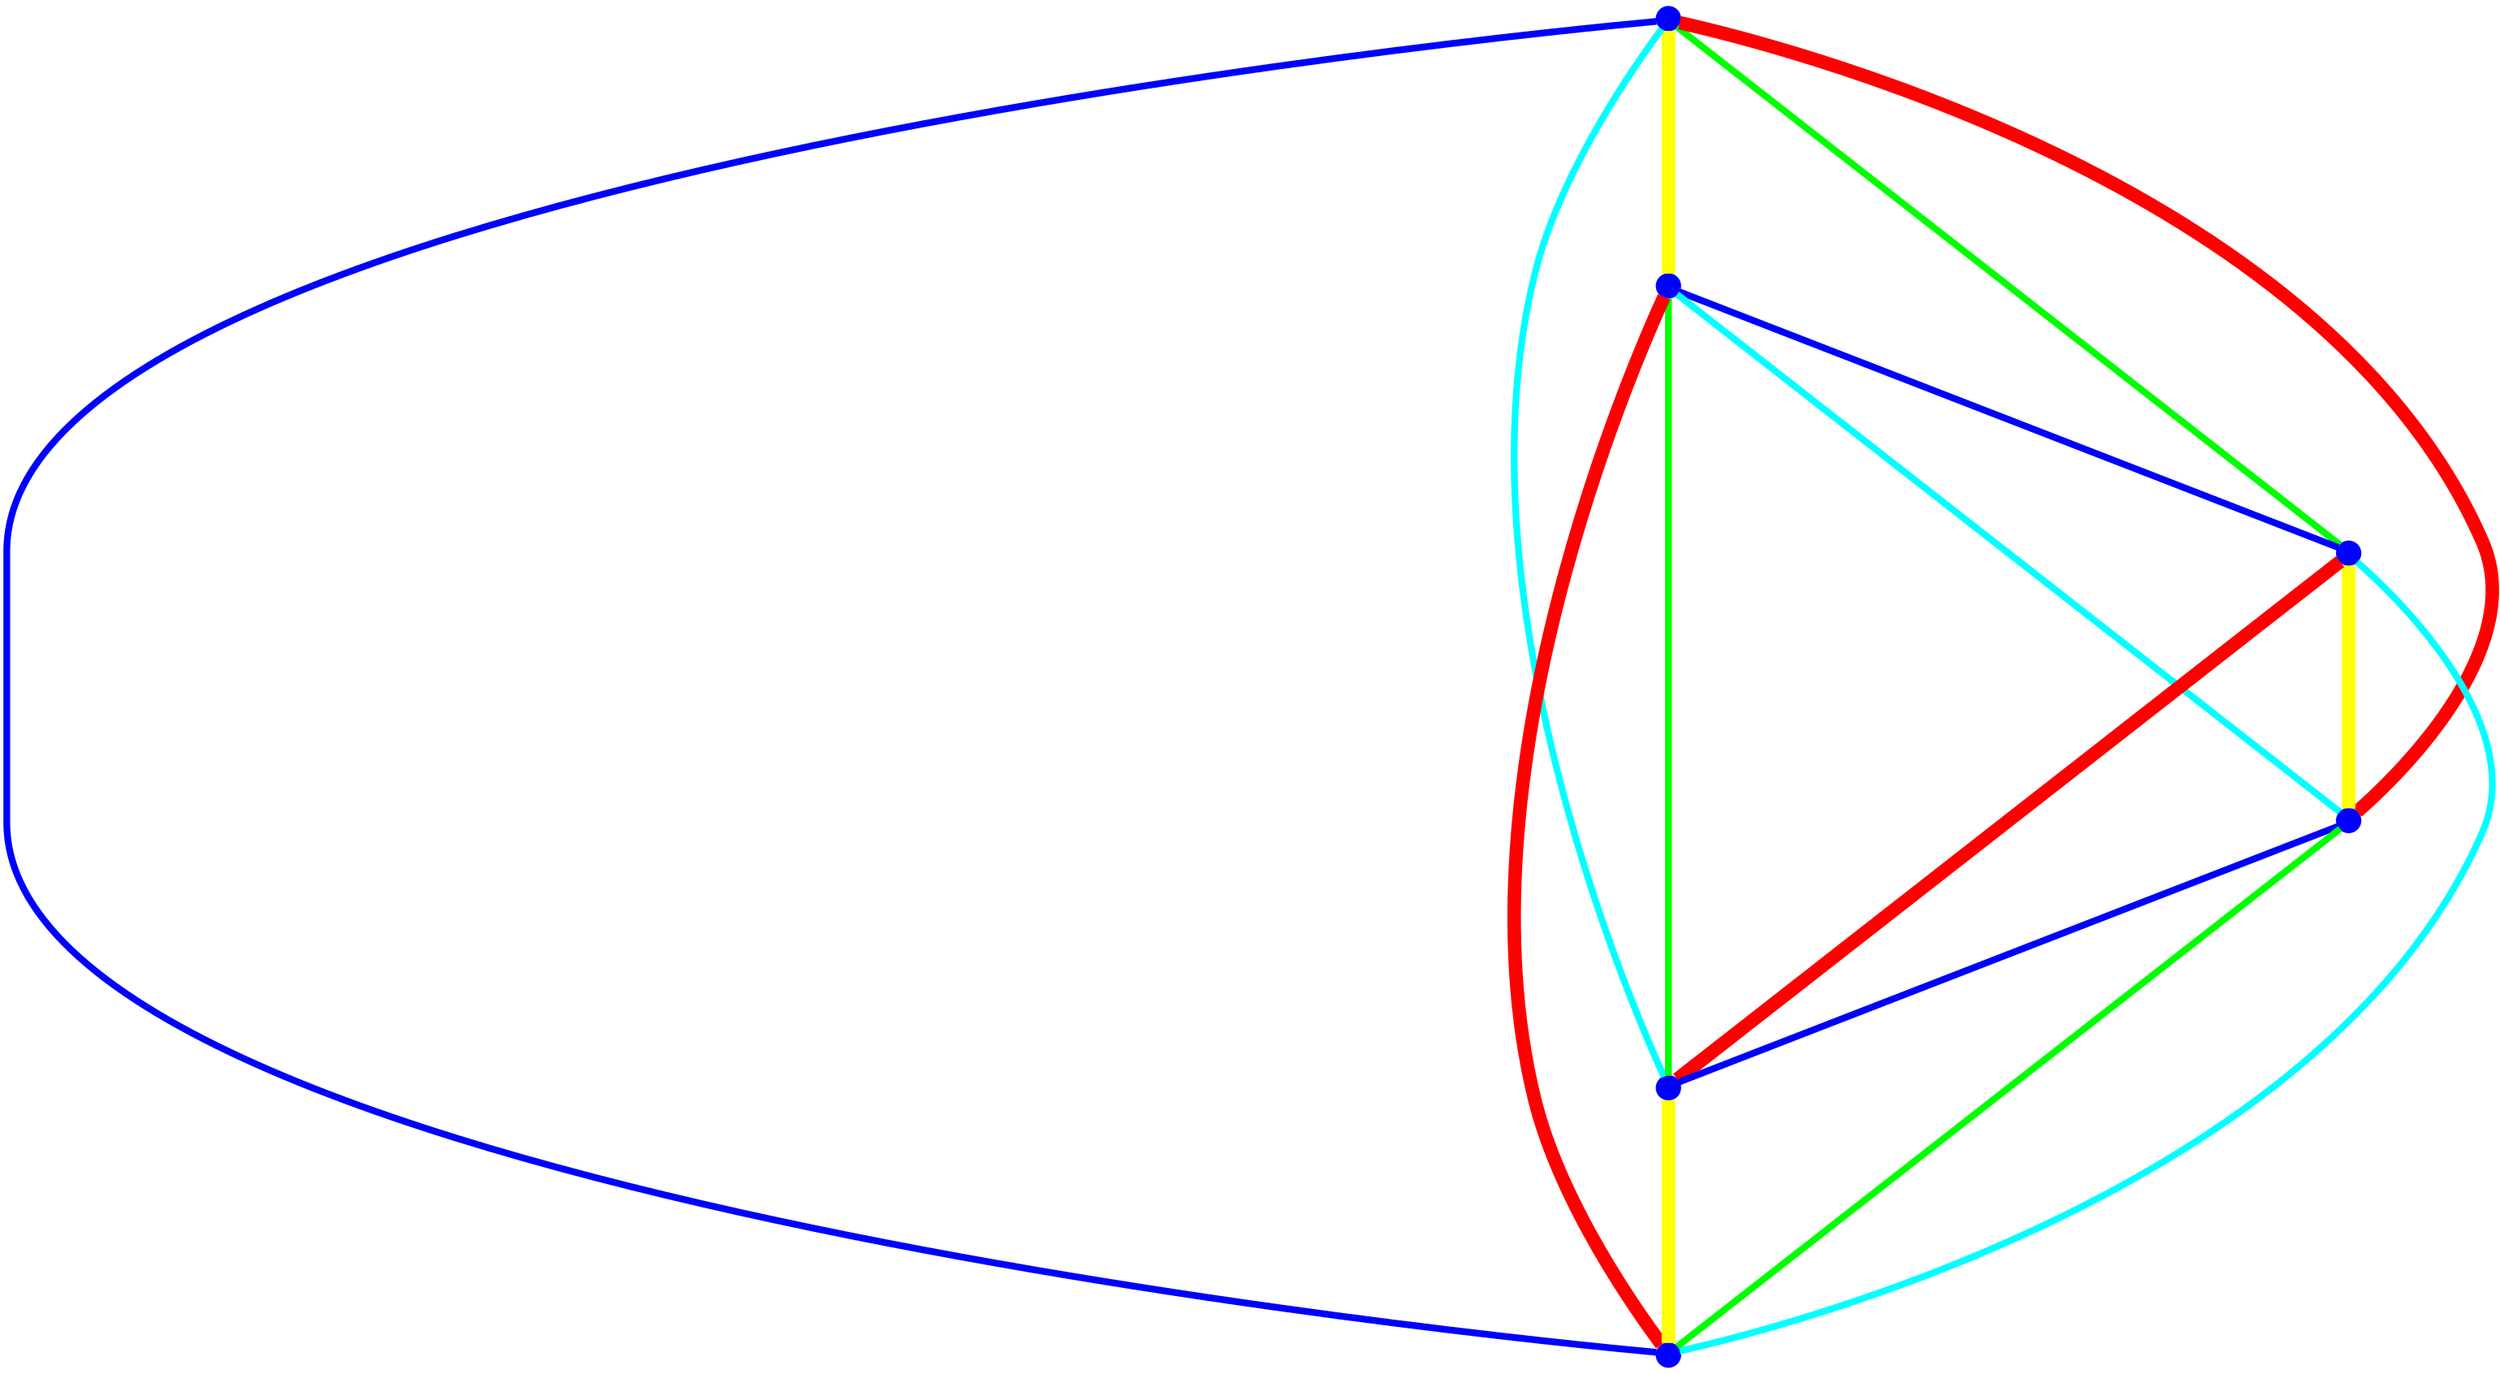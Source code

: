 graph {
ranksep=2
nodesep=2
node [label="" shape=circle style=filled fixedsize=true color=blue fillcolor=blue width=0.2];
"1" -- "2" [style="solid",penwidth="8",color="yellow"];
"1" -- "3" [style="solid",penwidth="4",color="green"];
"1" -- "4" [style="solid",penwidth="8",color="red"];
"1" -- "5" [style="solid",penwidth="4",color="cyan"];
"1" -- "6" [style="solid",penwidth="4",color="blue"];
"2" -- "3" [style="solid",penwidth="4",color="blue"];
"2" -- "4" [style="solid",penwidth="4",color="cyan"];
"2" -- "5" [style="solid",penwidth="4",color="green"];
"2" -- "6" [style="solid",penwidth="8",color="red"];
"3" -- "4" [style="solid",penwidth="8",color="yellow"];
"3" -- "5" [style="solid",penwidth="8",color="red"];
"3" -- "6" [style="solid",penwidth="4",color="cyan"];
"4" -- "5" [style="solid",penwidth="4",color="blue"];
"4" -- "6" [style="solid",penwidth="4",color="green"];
"5" -- "6" [style="solid",penwidth="8",color="yellow"];
}
